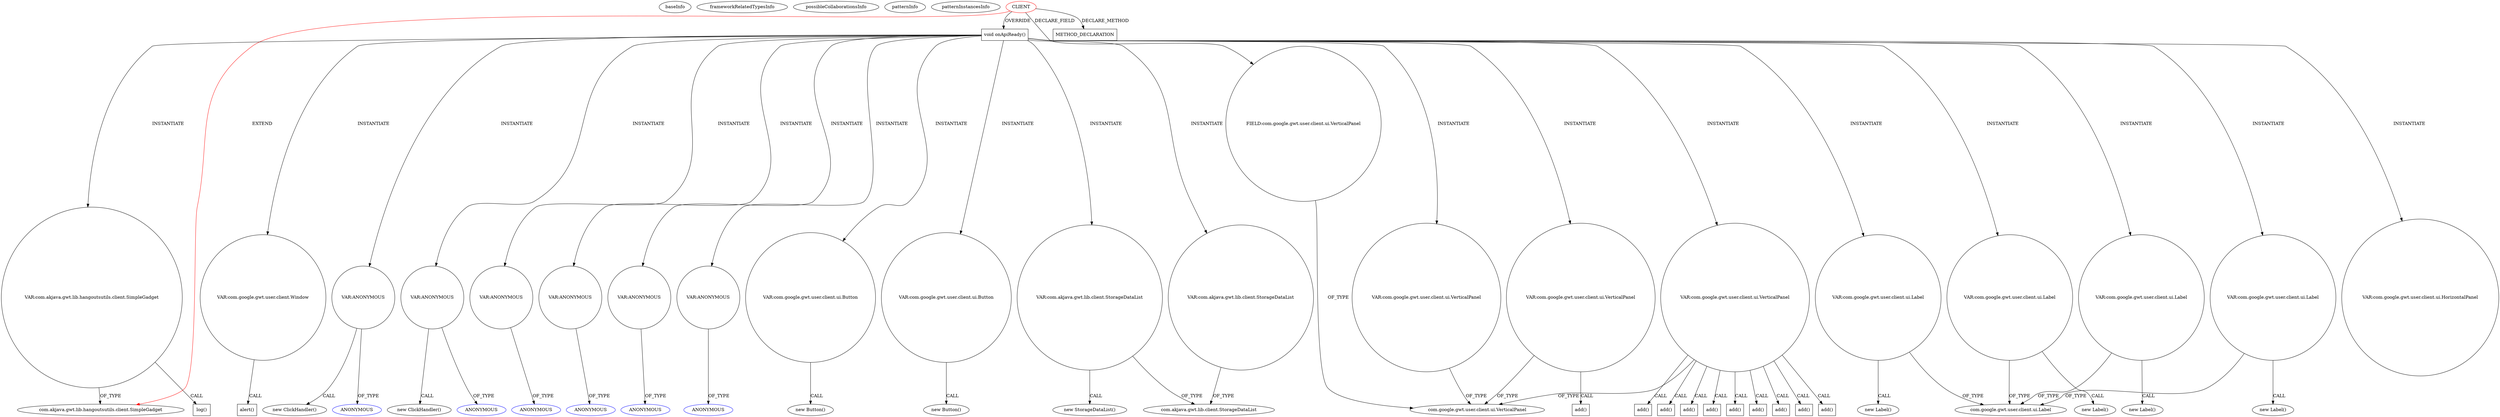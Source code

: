 digraph {
baseInfo[graphId=893,category="pattern",isAnonymous=false,possibleRelation=false]
frameworkRelatedTypesInfo[0="com.akjava.gwt.lib.hangoutsutils.client.SimpleGadget"]
possibleCollaborationsInfo[]
patternInfo[frequency=2.0,patternRootClient=0]
patternInstancesInfo[0="akjava-GWT-Hangouts~/akjava-GWT-Hangouts/GWT-Hangouts-master/apps/easyoverlay/src/com/akjava/gwt/hangout/easyoverlay/client/EasyOverlay.java~EasyOverlay~492",1="akjava-GWT-Hangouts~/akjava-GWT-Hangouts/GWT-Hangouts-master/apps/sound-player/src/com/akjava/gwt/hangout/soundplayer/client/HangoutSoundPlayer.java~HangoutSoundPlayer~561"]
1[label="com.akjava.gwt.lib.hangoutsutils.client.SimpleGadget",vertexType="FRAMEWORK_CLASS_TYPE",isFrameworkType=false]
84[label="VAR:com.akjava.gwt.lib.hangoutsutils.client.SimpleGadget",vertexType="VARIABLE_EXPRESION",isFrameworkType=false,shape=circle]
0[label="CLIENT",vertexType="ROOT_CLIENT_CLASS_DECLARATION",isFrameworkType=false,color=red]
6[label="FIELD:com.google.gwt.user.client.ui.VerticalPanel",vertexType="FIELD_DECLARATION",isFrameworkType=false,shape=circle]
85[label="log()",vertexType="INSIDE_CALL",isFrameworkType=false,shape=box]
570[label="METHOD_DECLARATION",vertexType="CLIENT_METHOD_DECLARATION",isFrameworkType=false,shape=box]
31[label="void onApiReady()",vertexType="OVERRIDING_METHOD_DECLARATION",isFrameworkType=false,shape=box]
7[label="com.google.gwt.user.client.ui.VerticalPanel",vertexType="FRAMEWORK_CLASS_TYPE",isFrameworkType=false]
379[label="VAR:com.google.gwt.user.client.Window",vertexType="VARIABLE_EXPRESION",isFrameworkType=false,shape=circle]
421[label="VAR:ANONYMOUS",vertexType="VARIABLE_EXPRESION",isFrameworkType=false,shape=circle]
420[label="new ClickHandler()",vertexType="CONSTRUCTOR_CALL",isFrameworkType=false]
476[label="VAR:ANONYMOUS",vertexType="VARIABLE_EXPRESION",isFrameworkType=false,shape=circle]
475[label="new ClickHandler()",vertexType="CONSTRUCTOR_CALL",isFrameworkType=false]
354[label="VAR:ANONYMOUS",vertexType="VARIABLE_EXPRESION",isFrameworkType=false,shape=circle]
333[label="VAR:ANONYMOUS",vertexType="VARIABLE_EXPRESION",isFrameworkType=false,shape=circle]
459[label="VAR:ANONYMOUS",vertexType="VARIABLE_EXPRESION",isFrameworkType=false,shape=circle]
228[label="VAR:ANONYMOUS",vertexType="VARIABLE_EXPRESION",isFrameworkType=false,shape=circle]
454[label="VAR:com.google.gwt.user.client.ui.Button",vertexType="VARIABLE_EXPRESION",isFrameworkType=false,shape=circle]
436[label="VAR:com.google.gwt.user.client.ui.Button",vertexType="VARIABLE_EXPRESION",isFrameworkType=false,shape=circle]
380[label="alert()",vertexType="INSIDE_CALL",isFrameworkType=false,shape=box]
229[label="ANONYMOUS",vertexType="REFERENCE_ANONYMOUS_DECLARATION",isFrameworkType=false,color=blue]
355[label="ANONYMOUS",vertexType="REFERENCE_ANONYMOUS_DECLARATION",isFrameworkType=false,color=blue]
460[label="ANONYMOUS",vertexType="REFERENCE_ANONYMOUS_DECLARATION",isFrameworkType=false,color=blue]
477[label="ANONYMOUS",vertexType="REFERENCE_ANONYMOUS_DECLARATION",isFrameworkType=false,color=blue]
422[label="ANONYMOUS",vertexType="REFERENCE_ANONYMOUS_DECLARATION",isFrameworkType=false,color=blue]
334[label="ANONYMOUS",vertexType="REFERENCE_ANONYMOUS_DECLARATION",isFrameworkType=false,color=blue]
33[label="VAR:com.akjava.gwt.lib.client.StorageDataList",vertexType="VARIABLE_EXPRESION",isFrameworkType=false,shape=circle]
32[label="new StorageDataList()",vertexType="CONSTRUCTOR_CALL",isFrameworkType=false]
361[label="VAR:com.akjava.gwt.lib.client.StorageDataList",vertexType="VARIABLE_EXPRESION",isFrameworkType=false,shape=circle]
42[label="VAR:com.google.gwt.user.client.ui.VerticalPanel",vertexType="VARIABLE_EXPRESION",isFrameworkType=false,shape=circle]
238[label="add()",vertexType="INSIDE_CALL",isFrameworkType=false,shape=box]
148[label="add()",vertexType="INSIDE_CALL",isFrameworkType=false,shape=box]
394[label="add()",vertexType="INSIDE_CALL",isFrameworkType=false,shape=box]
57[label="add()",vertexType="INSIDE_CALL",isFrameworkType=false,shape=box]
93[label="add()",vertexType="INSIDE_CALL",isFrameworkType=false,shape=box]
88[label="add()",vertexType="INSIDE_CALL",isFrameworkType=false,shape=box]
396[label="add()",vertexType="INSIDE_CALL",isFrameworkType=false,shape=box]
529[label="VAR:com.google.gwt.user.client.ui.VerticalPanel",vertexType="VARIABLE_EXPRESION",isFrameworkType=false,shape=circle]
347[label="add()",vertexType="INSIDE_CALL",isFrameworkType=false,shape=box]
252[label="add()",vertexType="INSIDE_CALL",isFrameworkType=false,shape=box]
524[label="VAR:com.google.gwt.user.client.ui.VerticalPanel",vertexType="VARIABLE_EXPRESION",isFrameworkType=false,shape=circle]
539[label="add()",vertexType="INSIDE_CALL",isFrameworkType=false,shape=box]
26[label="com.akjava.gwt.lib.client.StorageDataList",vertexType="FRAMEWORK_CLASS_TYPE",isFrameworkType=false]
435[label="new Button()",vertexType="CONSTRUCTOR_CALL",isFrameworkType=false]
453[label="new Button()",vertexType="CONSTRUCTOR_CALL",isFrameworkType=false]
181[label="VAR:com.google.gwt.user.client.ui.Label",vertexType="VARIABLE_EXPRESION",isFrameworkType=false,shape=circle]
180[label="new Label()",vertexType="CONSTRUCTOR_CALL",isFrameworkType=false]
109[label="com.google.gwt.user.client.ui.Label",vertexType="FRAMEWORK_CLASS_TYPE",isFrameworkType=false]
191[label="VAR:com.google.gwt.user.client.ui.Label",vertexType="VARIABLE_EXPRESION",isFrameworkType=false,shape=circle]
190[label="new Label()",vertexType="CONSTRUCTOR_CALL",isFrameworkType=false]
142[label="VAR:com.google.gwt.user.client.ui.Label",vertexType="VARIABLE_EXPRESION",isFrameworkType=false,shape=circle]
141[label="new Label()",vertexType="CONSTRUCTOR_CALL",isFrameworkType=false]
126[label="VAR:com.google.gwt.user.client.ui.Label",vertexType="VARIABLE_EXPRESION",isFrameworkType=false,shape=circle]
125[label="new Label()",vertexType="CONSTRUCTOR_CALL",isFrameworkType=false]
145[label="VAR:com.google.gwt.user.client.ui.HorizontalPanel",vertexType="VARIABLE_EXPRESION",isFrameworkType=false,shape=circle]
31->84[label="INSTANTIATE"]
126->125[label="CALL"]
42->7[label="OF_TYPE"]
31->142[label="INSTANTIATE"]
42->347[label="CALL"]
33->32[label="CALL"]
31->333[label="INSTANTIATE"]
529->7[label="OF_TYPE"]
361->26[label="OF_TYPE"]
31->191[label="INSTANTIATE"]
31->33[label="INSTANTIATE"]
354->355[label="OF_TYPE"]
31->454[label="INSTANTIATE"]
31->421[label="INSTANTIATE"]
333->334[label="OF_TYPE"]
228->229[label="OF_TYPE"]
31->524[label="INSTANTIATE"]
142->109[label="OF_TYPE"]
31->126[label="INSTANTIATE"]
84->1[label="OF_TYPE"]
181->180[label="CALL"]
42->394[label="CALL"]
0->31[label="OVERRIDE"]
84->85[label="CALL"]
454->453[label="CALL"]
42->238[label="CALL"]
476->475[label="CALL"]
436->435[label="CALL"]
31->361[label="INSTANTIATE"]
31->436[label="INSTANTIATE"]
142->141[label="CALL"]
6->7[label="OF_TYPE"]
31->529[label="INSTANTIATE"]
0->6[label="DECLARE_FIELD"]
181->109[label="OF_TYPE"]
31->459[label="INSTANTIATE"]
524->539[label="CALL"]
421->422[label="OF_TYPE"]
0->570[label="DECLARE_METHOD"]
459->460[label="OF_TYPE"]
31->145[label="INSTANTIATE"]
524->7[label="OF_TYPE"]
421->420[label="CALL"]
476->477[label="OF_TYPE"]
42->57[label="CALL"]
42->148[label="CALL"]
31->42[label="INSTANTIATE"]
0->1[label="EXTEND",color=red]
31->354[label="INSTANTIATE"]
191->109[label="OF_TYPE"]
42->396[label="CALL"]
126->109[label="OF_TYPE"]
33->26[label="OF_TYPE"]
31->228[label="INSTANTIATE"]
191->190[label="CALL"]
379->380[label="CALL"]
42->252[label="CALL"]
31->181[label="INSTANTIATE"]
31->476[label="INSTANTIATE"]
31->379[label="INSTANTIATE"]
42->93[label="CALL"]
42->88[label="CALL"]
}

